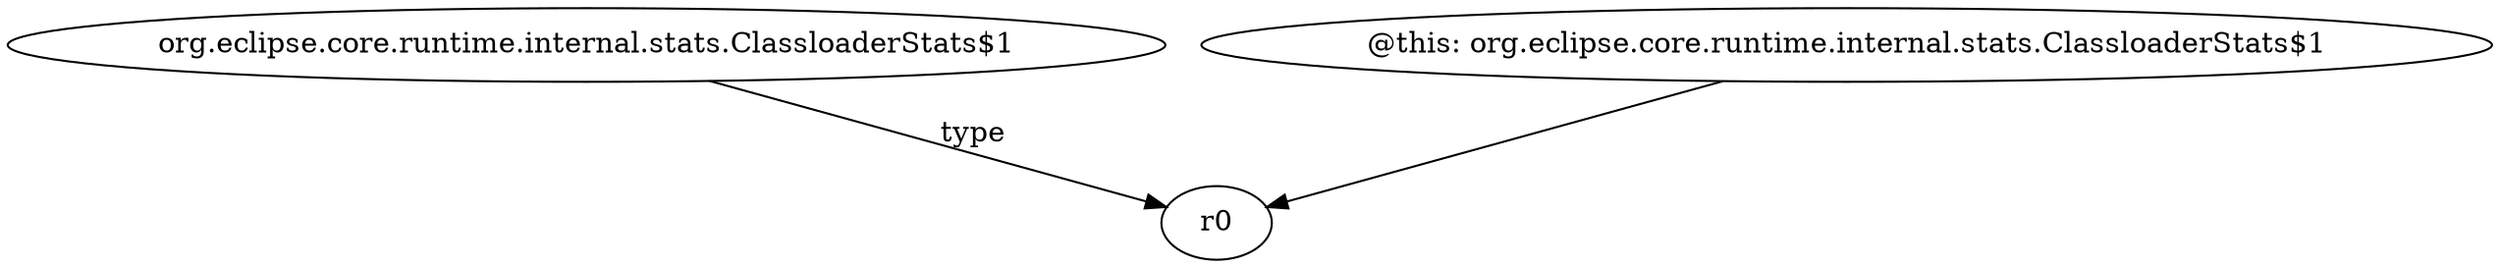 digraph g {
0[label="org.eclipse.core.runtime.internal.stats.ClassloaderStats$1"]
1[label="r0"]
0->1[label="type"]
2[label="@this: org.eclipse.core.runtime.internal.stats.ClassloaderStats$1"]
2->1[label=""]
}